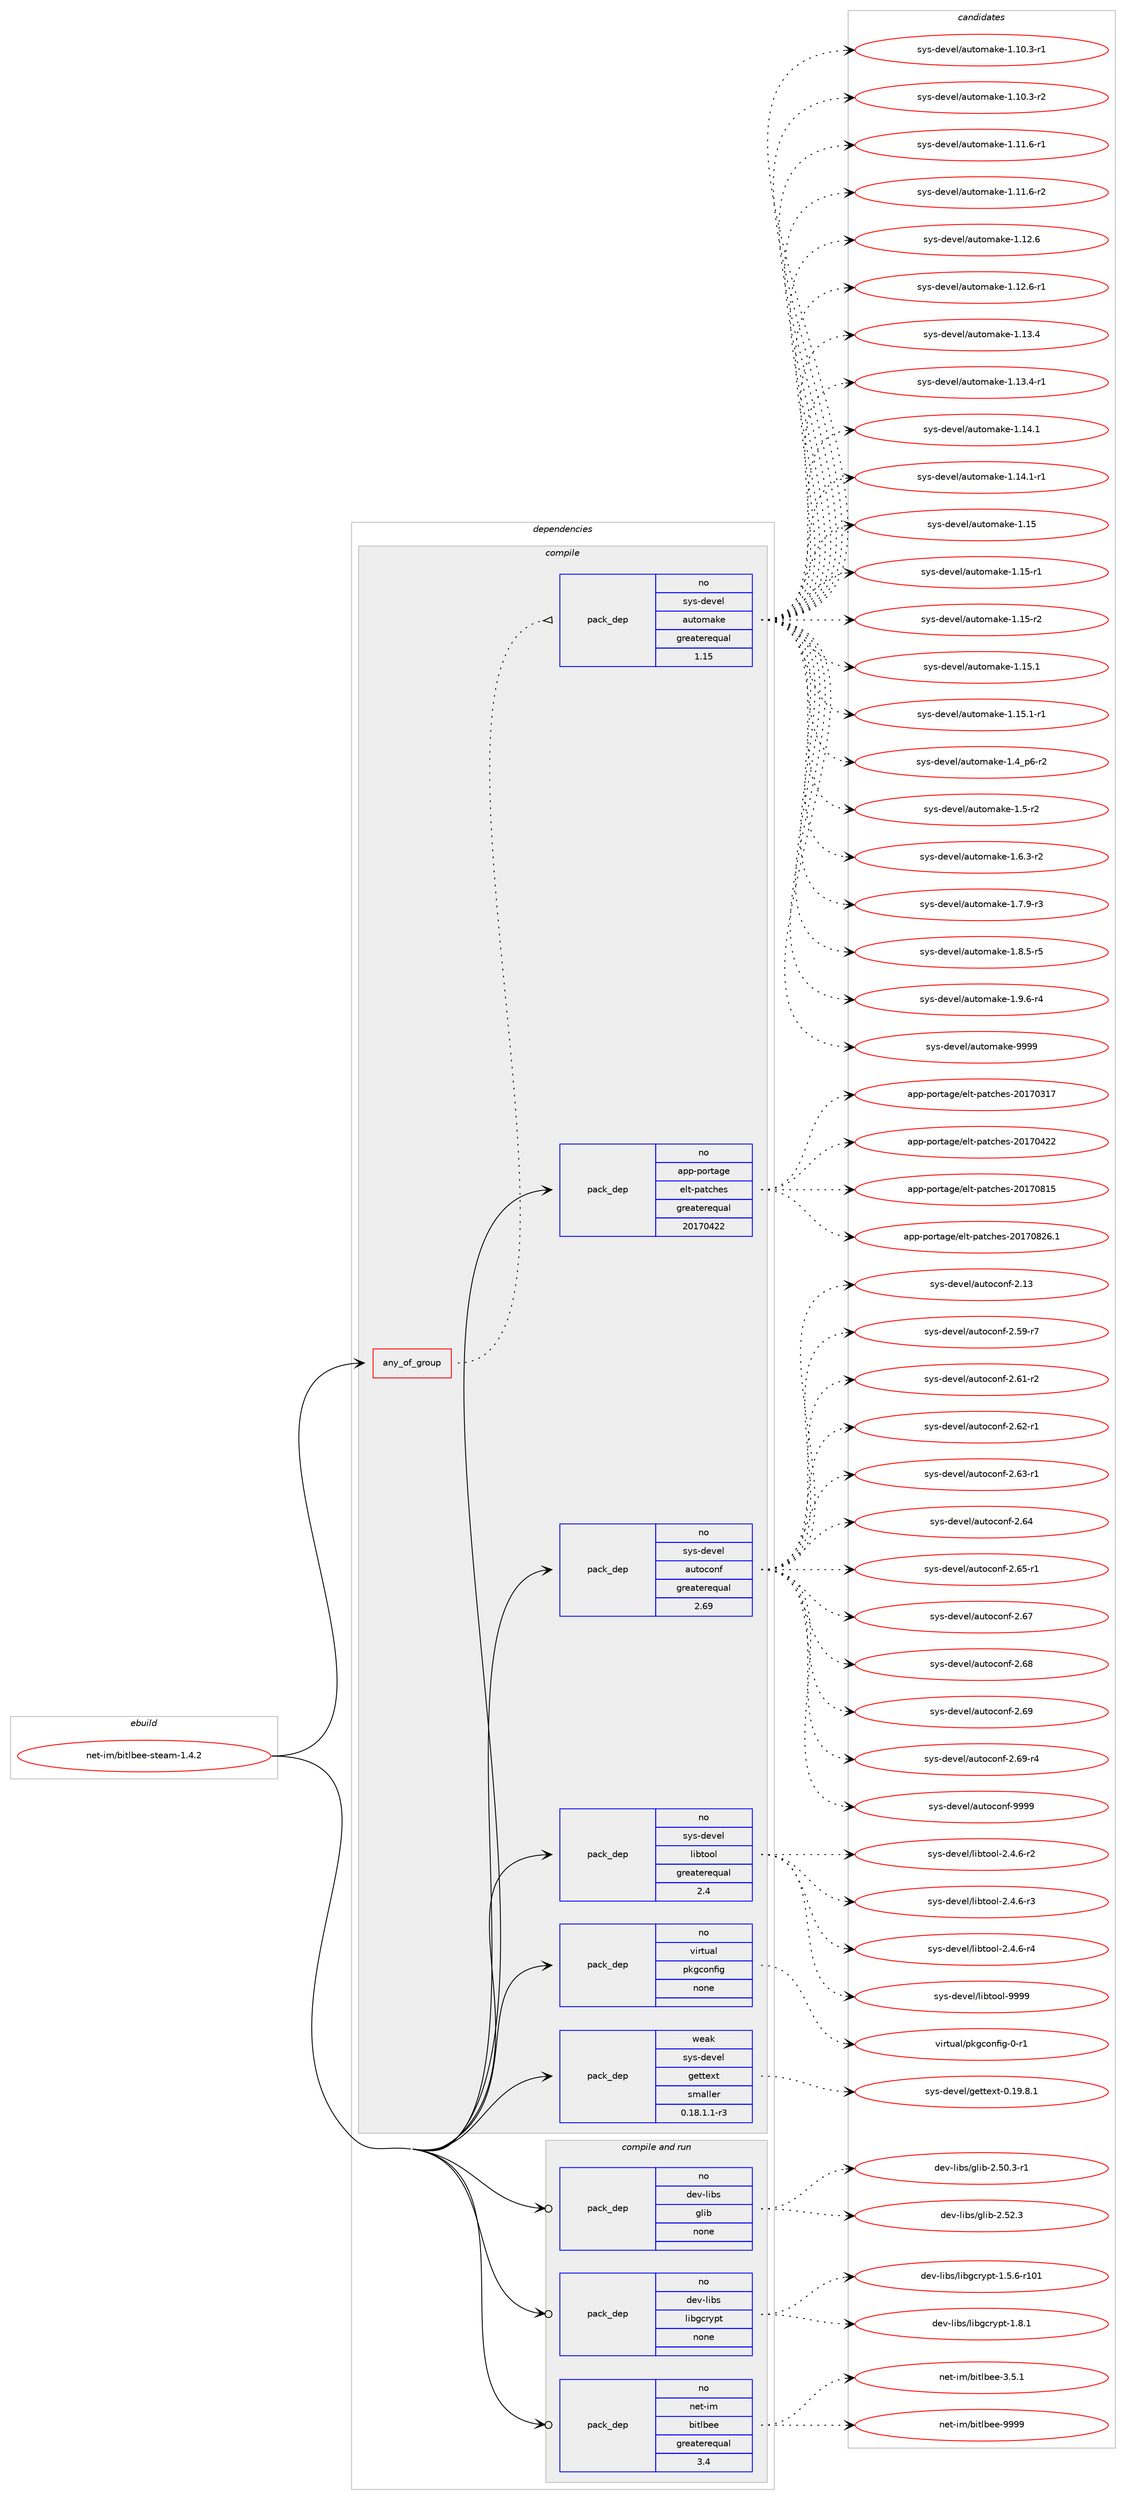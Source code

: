 digraph prolog {

# *************
# Graph options
# *************

newrank=true;
concentrate=true;
compound=true;
graph [rankdir=LR,fontname=Helvetica,fontsize=10,ranksep=1.5];#, ranksep=2.5, nodesep=0.2];
edge  [arrowhead=vee];
node  [fontname=Helvetica,fontsize=10];

# **********
# The ebuild
# **********

subgraph cluster_leftcol {
color=gray;
rank=same;
label=<<i>ebuild</i>>;
id [label="net-im/bitlbee-steam-1.4.2", color=red, width=4, href="../net-im/bitlbee-steam-1.4.2.svg"];
}

# ****************
# The dependencies
# ****************

subgraph cluster_midcol {
color=gray;
label=<<i>dependencies</i>>;
subgraph cluster_compile {
fillcolor="#eeeeee";
style=filled;
label=<<i>compile</i>>;
subgraph any6637 {
dependency411585 [label=<<TABLE BORDER="0" CELLBORDER="1" CELLSPACING="0" CELLPADDING="4"><TR><TD CELLPADDING="10">any_of_group</TD></TR></TABLE>>, shape=none, color=red];subgraph pack302888 {
dependency411586 [label=<<TABLE BORDER="0" CELLBORDER="1" CELLSPACING="0" CELLPADDING="4" WIDTH="220"><TR><TD ROWSPAN="6" CELLPADDING="30">pack_dep</TD></TR><TR><TD WIDTH="110">no</TD></TR><TR><TD>sys-devel</TD></TR><TR><TD>automake</TD></TR><TR><TD>greaterequal</TD></TR><TR><TD>1.15</TD></TR></TABLE>>, shape=none, color=blue];
}
dependency411585:e -> dependency411586:w [weight=20,style="dotted",arrowhead="oinv"];
}
id:e -> dependency411585:w [weight=20,style="solid",arrowhead="vee"];
subgraph pack302889 {
dependency411587 [label=<<TABLE BORDER="0" CELLBORDER="1" CELLSPACING="0" CELLPADDING="4" WIDTH="220"><TR><TD ROWSPAN="6" CELLPADDING="30">pack_dep</TD></TR><TR><TD WIDTH="110">no</TD></TR><TR><TD>app-portage</TD></TR><TR><TD>elt-patches</TD></TR><TR><TD>greaterequal</TD></TR><TR><TD>20170422</TD></TR></TABLE>>, shape=none, color=blue];
}
id:e -> dependency411587:w [weight=20,style="solid",arrowhead="vee"];
subgraph pack302890 {
dependency411588 [label=<<TABLE BORDER="0" CELLBORDER="1" CELLSPACING="0" CELLPADDING="4" WIDTH="220"><TR><TD ROWSPAN="6" CELLPADDING="30">pack_dep</TD></TR><TR><TD WIDTH="110">no</TD></TR><TR><TD>sys-devel</TD></TR><TR><TD>autoconf</TD></TR><TR><TD>greaterequal</TD></TR><TR><TD>2.69</TD></TR></TABLE>>, shape=none, color=blue];
}
id:e -> dependency411588:w [weight=20,style="solid",arrowhead="vee"];
subgraph pack302891 {
dependency411589 [label=<<TABLE BORDER="0" CELLBORDER="1" CELLSPACING="0" CELLPADDING="4" WIDTH="220"><TR><TD ROWSPAN="6" CELLPADDING="30">pack_dep</TD></TR><TR><TD WIDTH="110">no</TD></TR><TR><TD>sys-devel</TD></TR><TR><TD>libtool</TD></TR><TR><TD>greaterequal</TD></TR><TR><TD>2.4</TD></TR></TABLE>>, shape=none, color=blue];
}
id:e -> dependency411589:w [weight=20,style="solid",arrowhead="vee"];
subgraph pack302892 {
dependency411590 [label=<<TABLE BORDER="0" CELLBORDER="1" CELLSPACING="0" CELLPADDING="4" WIDTH="220"><TR><TD ROWSPAN="6" CELLPADDING="30">pack_dep</TD></TR><TR><TD WIDTH="110">no</TD></TR><TR><TD>virtual</TD></TR><TR><TD>pkgconfig</TD></TR><TR><TD>none</TD></TR><TR><TD></TD></TR></TABLE>>, shape=none, color=blue];
}
id:e -> dependency411590:w [weight=20,style="solid",arrowhead="vee"];
subgraph pack302893 {
dependency411591 [label=<<TABLE BORDER="0" CELLBORDER="1" CELLSPACING="0" CELLPADDING="4" WIDTH="220"><TR><TD ROWSPAN="6" CELLPADDING="30">pack_dep</TD></TR><TR><TD WIDTH="110">weak</TD></TR><TR><TD>sys-devel</TD></TR><TR><TD>gettext</TD></TR><TR><TD>smaller</TD></TR><TR><TD>0.18.1.1-r3</TD></TR></TABLE>>, shape=none, color=blue];
}
id:e -> dependency411591:w [weight=20,style="solid",arrowhead="vee"];
}
subgraph cluster_compileandrun {
fillcolor="#eeeeee";
style=filled;
label=<<i>compile and run</i>>;
subgraph pack302894 {
dependency411592 [label=<<TABLE BORDER="0" CELLBORDER="1" CELLSPACING="0" CELLPADDING="4" WIDTH="220"><TR><TD ROWSPAN="6" CELLPADDING="30">pack_dep</TD></TR><TR><TD WIDTH="110">no</TD></TR><TR><TD>dev-libs</TD></TR><TR><TD>glib</TD></TR><TR><TD>none</TD></TR><TR><TD></TD></TR></TABLE>>, shape=none, color=blue];
}
id:e -> dependency411592:w [weight=20,style="solid",arrowhead="odotvee"];
subgraph pack302895 {
dependency411593 [label=<<TABLE BORDER="0" CELLBORDER="1" CELLSPACING="0" CELLPADDING="4" WIDTH="220"><TR><TD ROWSPAN="6" CELLPADDING="30">pack_dep</TD></TR><TR><TD WIDTH="110">no</TD></TR><TR><TD>dev-libs</TD></TR><TR><TD>libgcrypt</TD></TR><TR><TD>none</TD></TR><TR><TD></TD></TR></TABLE>>, shape=none, color=blue];
}
id:e -> dependency411593:w [weight=20,style="solid",arrowhead="odotvee"];
subgraph pack302896 {
dependency411594 [label=<<TABLE BORDER="0" CELLBORDER="1" CELLSPACING="0" CELLPADDING="4" WIDTH="220"><TR><TD ROWSPAN="6" CELLPADDING="30">pack_dep</TD></TR><TR><TD WIDTH="110">no</TD></TR><TR><TD>net-im</TD></TR><TR><TD>bitlbee</TD></TR><TR><TD>greaterequal</TD></TR><TR><TD>3.4</TD></TR></TABLE>>, shape=none, color=blue];
}
id:e -> dependency411594:w [weight=20,style="solid",arrowhead="odotvee"];
}
subgraph cluster_run {
fillcolor="#eeeeee";
style=filled;
label=<<i>run</i>>;
}
}

# **************
# The candidates
# **************

subgraph cluster_choices {
rank=same;
color=gray;
label=<<i>candidates</i>>;

subgraph choice302888 {
color=black;
nodesep=1;
choice11512111545100101118101108479711711611110997107101454946494846514511449 [label="sys-devel/automake-1.10.3-r1", color=red, width=4,href="../sys-devel/automake-1.10.3-r1.svg"];
choice11512111545100101118101108479711711611110997107101454946494846514511450 [label="sys-devel/automake-1.10.3-r2", color=red, width=4,href="../sys-devel/automake-1.10.3-r2.svg"];
choice11512111545100101118101108479711711611110997107101454946494946544511449 [label="sys-devel/automake-1.11.6-r1", color=red, width=4,href="../sys-devel/automake-1.11.6-r1.svg"];
choice11512111545100101118101108479711711611110997107101454946494946544511450 [label="sys-devel/automake-1.11.6-r2", color=red, width=4,href="../sys-devel/automake-1.11.6-r2.svg"];
choice1151211154510010111810110847971171161111099710710145494649504654 [label="sys-devel/automake-1.12.6", color=red, width=4,href="../sys-devel/automake-1.12.6.svg"];
choice11512111545100101118101108479711711611110997107101454946495046544511449 [label="sys-devel/automake-1.12.6-r1", color=red, width=4,href="../sys-devel/automake-1.12.6-r1.svg"];
choice1151211154510010111810110847971171161111099710710145494649514652 [label="sys-devel/automake-1.13.4", color=red, width=4,href="../sys-devel/automake-1.13.4.svg"];
choice11512111545100101118101108479711711611110997107101454946495146524511449 [label="sys-devel/automake-1.13.4-r1", color=red, width=4,href="../sys-devel/automake-1.13.4-r1.svg"];
choice1151211154510010111810110847971171161111099710710145494649524649 [label="sys-devel/automake-1.14.1", color=red, width=4,href="../sys-devel/automake-1.14.1.svg"];
choice11512111545100101118101108479711711611110997107101454946495246494511449 [label="sys-devel/automake-1.14.1-r1", color=red, width=4,href="../sys-devel/automake-1.14.1-r1.svg"];
choice115121115451001011181011084797117116111109971071014549464953 [label="sys-devel/automake-1.15", color=red, width=4,href="../sys-devel/automake-1.15.svg"];
choice1151211154510010111810110847971171161111099710710145494649534511449 [label="sys-devel/automake-1.15-r1", color=red, width=4,href="../sys-devel/automake-1.15-r1.svg"];
choice1151211154510010111810110847971171161111099710710145494649534511450 [label="sys-devel/automake-1.15-r2", color=red, width=4,href="../sys-devel/automake-1.15-r2.svg"];
choice1151211154510010111810110847971171161111099710710145494649534649 [label="sys-devel/automake-1.15.1", color=red, width=4,href="../sys-devel/automake-1.15.1.svg"];
choice11512111545100101118101108479711711611110997107101454946495346494511449 [label="sys-devel/automake-1.15.1-r1", color=red, width=4,href="../sys-devel/automake-1.15.1-r1.svg"];
choice115121115451001011181011084797117116111109971071014549465295112544511450 [label="sys-devel/automake-1.4_p6-r2", color=red, width=4,href="../sys-devel/automake-1.4_p6-r2.svg"];
choice11512111545100101118101108479711711611110997107101454946534511450 [label="sys-devel/automake-1.5-r2", color=red, width=4,href="../sys-devel/automake-1.5-r2.svg"];
choice115121115451001011181011084797117116111109971071014549465446514511450 [label="sys-devel/automake-1.6.3-r2", color=red, width=4,href="../sys-devel/automake-1.6.3-r2.svg"];
choice115121115451001011181011084797117116111109971071014549465546574511451 [label="sys-devel/automake-1.7.9-r3", color=red, width=4,href="../sys-devel/automake-1.7.9-r3.svg"];
choice115121115451001011181011084797117116111109971071014549465646534511453 [label="sys-devel/automake-1.8.5-r5", color=red, width=4,href="../sys-devel/automake-1.8.5-r5.svg"];
choice115121115451001011181011084797117116111109971071014549465746544511452 [label="sys-devel/automake-1.9.6-r4", color=red, width=4,href="../sys-devel/automake-1.9.6-r4.svg"];
choice115121115451001011181011084797117116111109971071014557575757 [label="sys-devel/automake-9999", color=red, width=4,href="../sys-devel/automake-9999.svg"];
dependency411586:e -> choice11512111545100101118101108479711711611110997107101454946494846514511449:w [style=dotted,weight="100"];
dependency411586:e -> choice11512111545100101118101108479711711611110997107101454946494846514511450:w [style=dotted,weight="100"];
dependency411586:e -> choice11512111545100101118101108479711711611110997107101454946494946544511449:w [style=dotted,weight="100"];
dependency411586:e -> choice11512111545100101118101108479711711611110997107101454946494946544511450:w [style=dotted,weight="100"];
dependency411586:e -> choice1151211154510010111810110847971171161111099710710145494649504654:w [style=dotted,weight="100"];
dependency411586:e -> choice11512111545100101118101108479711711611110997107101454946495046544511449:w [style=dotted,weight="100"];
dependency411586:e -> choice1151211154510010111810110847971171161111099710710145494649514652:w [style=dotted,weight="100"];
dependency411586:e -> choice11512111545100101118101108479711711611110997107101454946495146524511449:w [style=dotted,weight="100"];
dependency411586:e -> choice1151211154510010111810110847971171161111099710710145494649524649:w [style=dotted,weight="100"];
dependency411586:e -> choice11512111545100101118101108479711711611110997107101454946495246494511449:w [style=dotted,weight="100"];
dependency411586:e -> choice115121115451001011181011084797117116111109971071014549464953:w [style=dotted,weight="100"];
dependency411586:e -> choice1151211154510010111810110847971171161111099710710145494649534511449:w [style=dotted,weight="100"];
dependency411586:e -> choice1151211154510010111810110847971171161111099710710145494649534511450:w [style=dotted,weight="100"];
dependency411586:e -> choice1151211154510010111810110847971171161111099710710145494649534649:w [style=dotted,weight="100"];
dependency411586:e -> choice11512111545100101118101108479711711611110997107101454946495346494511449:w [style=dotted,weight="100"];
dependency411586:e -> choice115121115451001011181011084797117116111109971071014549465295112544511450:w [style=dotted,weight="100"];
dependency411586:e -> choice11512111545100101118101108479711711611110997107101454946534511450:w [style=dotted,weight="100"];
dependency411586:e -> choice115121115451001011181011084797117116111109971071014549465446514511450:w [style=dotted,weight="100"];
dependency411586:e -> choice115121115451001011181011084797117116111109971071014549465546574511451:w [style=dotted,weight="100"];
dependency411586:e -> choice115121115451001011181011084797117116111109971071014549465646534511453:w [style=dotted,weight="100"];
dependency411586:e -> choice115121115451001011181011084797117116111109971071014549465746544511452:w [style=dotted,weight="100"];
dependency411586:e -> choice115121115451001011181011084797117116111109971071014557575757:w [style=dotted,weight="100"];
}
subgraph choice302889 {
color=black;
nodesep=1;
choice97112112451121111141169710310147101108116451129711699104101115455048495548514955 [label="app-portage/elt-patches-20170317", color=red, width=4,href="../app-portage/elt-patches-20170317.svg"];
choice97112112451121111141169710310147101108116451129711699104101115455048495548525050 [label="app-portage/elt-patches-20170422", color=red, width=4,href="../app-portage/elt-patches-20170422.svg"];
choice97112112451121111141169710310147101108116451129711699104101115455048495548564953 [label="app-portage/elt-patches-20170815", color=red, width=4,href="../app-portage/elt-patches-20170815.svg"];
choice971121124511211111411697103101471011081164511297116991041011154550484955485650544649 [label="app-portage/elt-patches-20170826.1", color=red, width=4,href="../app-portage/elt-patches-20170826.1.svg"];
dependency411587:e -> choice97112112451121111141169710310147101108116451129711699104101115455048495548514955:w [style=dotted,weight="100"];
dependency411587:e -> choice97112112451121111141169710310147101108116451129711699104101115455048495548525050:w [style=dotted,weight="100"];
dependency411587:e -> choice97112112451121111141169710310147101108116451129711699104101115455048495548564953:w [style=dotted,weight="100"];
dependency411587:e -> choice971121124511211111411697103101471011081164511297116991041011154550484955485650544649:w [style=dotted,weight="100"];
}
subgraph choice302890 {
color=black;
nodesep=1;
choice115121115451001011181011084797117116111991111101024550464951 [label="sys-devel/autoconf-2.13", color=red, width=4,href="../sys-devel/autoconf-2.13.svg"];
choice1151211154510010111810110847971171161119911111010245504653574511455 [label="sys-devel/autoconf-2.59-r7", color=red, width=4,href="../sys-devel/autoconf-2.59-r7.svg"];
choice1151211154510010111810110847971171161119911111010245504654494511450 [label="sys-devel/autoconf-2.61-r2", color=red, width=4,href="../sys-devel/autoconf-2.61-r2.svg"];
choice1151211154510010111810110847971171161119911111010245504654504511449 [label="sys-devel/autoconf-2.62-r1", color=red, width=4,href="../sys-devel/autoconf-2.62-r1.svg"];
choice1151211154510010111810110847971171161119911111010245504654514511449 [label="sys-devel/autoconf-2.63-r1", color=red, width=4,href="../sys-devel/autoconf-2.63-r1.svg"];
choice115121115451001011181011084797117116111991111101024550465452 [label="sys-devel/autoconf-2.64", color=red, width=4,href="../sys-devel/autoconf-2.64.svg"];
choice1151211154510010111810110847971171161119911111010245504654534511449 [label="sys-devel/autoconf-2.65-r1", color=red, width=4,href="../sys-devel/autoconf-2.65-r1.svg"];
choice115121115451001011181011084797117116111991111101024550465455 [label="sys-devel/autoconf-2.67", color=red, width=4,href="../sys-devel/autoconf-2.67.svg"];
choice115121115451001011181011084797117116111991111101024550465456 [label="sys-devel/autoconf-2.68", color=red, width=4,href="../sys-devel/autoconf-2.68.svg"];
choice115121115451001011181011084797117116111991111101024550465457 [label="sys-devel/autoconf-2.69", color=red, width=4,href="../sys-devel/autoconf-2.69.svg"];
choice1151211154510010111810110847971171161119911111010245504654574511452 [label="sys-devel/autoconf-2.69-r4", color=red, width=4,href="../sys-devel/autoconf-2.69-r4.svg"];
choice115121115451001011181011084797117116111991111101024557575757 [label="sys-devel/autoconf-9999", color=red, width=4,href="../sys-devel/autoconf-9999.svg"];
dependency411588:e -> choice115121115451001011181011084797117116111991111101024550464951:w [style=dotted,weight="100"];
dependency411588:e -> choice1151211154510010111810110847971171161119911111010245504653574511455:w [style=dotted,weight="100"];
dependency411588:e -> choice1151211154510010111810110847971171161119911111010245504654494511450:w [style=dotted,weight="100"];
dependency411588:e -> choice1151211154510010111810110847971171161119911111010245504654504511449:w [style=dotted,weight="100"];
dependency411588:e -> choice1151211154510010111810110847971171161119911111010245504654514511449:w [style=dotted,weight="100"];
dependency411588:e -> choice115121115451001011181011084797117116111991111101024550465452:w [style=dotted,weight="100"];
dependency411588:e -> choice1151211154510010111810110847971171161119911111010245504654534511449:w [style=dotted,weight="100"];
dependency411588:e -> choice115121115451001011181011084797117116111991111101024550465455:w [style=dotted,weight="100"];
dependency411588:e -> choice115121115451001011181011084797117116111991111101024550465456:w [style=dotted,weight="100"];
dependency411588:e -> choice115121115451001011181011084797117116111991111101024550465457:w [style=dotted,weight="100"];
dependency411588:e -> choice1151211154510010111810110847971171161119911111010245504654574511452:w [style=dotted,weight="100"];
dependency411588:e -> choice115121115451001011181011084797117116111991111101024557575757:w [style=dotted,weight="100"];
}
subgraph choice302891 {
color=black;
nodesep=1;
choice1151211154510010111810110847108105981161111111084550465246544511450 [label="sys-devel/libtool-2.4.6-r2", color=red, width=4,href="../sys-devel/libtool-2.4.6-r2.svg"];
choice1151211154510010111810110847108105981161111111084550465246544511451 [label="sys-devel/libtool-2.4.6-r3", color=red, width=4,href="../sys-devel/libtool-2.4.6-r3.svg"];
choice1151211154510010111810110847108105981161111111084550465246544511452 [label="sys-devel/libtool-2.4.6-r4", color=red, width=4,href="../sys-devel/libtool-2.4.6-r4.svg"];
choice1151211154510010111810110847108105981161111111084557575757 [label="sys-devel/libtool-9999", color=red, width=4,href="../sys-devel/libtool-9999.svg"];
dependency411589:e -> choice1151211154510010111810110847108105981161111111084550465246544511450:w [style=dotted,weight="100"];
dependency411589:e -> choice1151211154510010111810110847108105981161111111084550465246544511451:w [style=dotted,weight="100"];
dependency411589:e -> choice1151211154510010111810110847108105981161111111084550465246544511452:w [style=dotted,weight="100"];
dependency411589:e -> choice1151211154510010111810110847108105981161111111084557575757:w [style=dotted,weight="100"];
}
subgraph choice302892 {
color=black;
nodesep=1;
choice11810511411611797108471121071039911111010210510345484511449 [label="virtual/pkgconfig-0-r1", color=red, width=4,href="../virtual/pkgconfig-0-r1.svg"];
dependency411590:e -> choice11810511411611797108471121071039911111010210510345484511449:w [style=dotted,weight="100"];
}
subgraph choice302893 {
color=black;
nodesep=1;
choice1151211154510010111810110847103101116116101120116454846495746564649 [label="sys-devel/gettext-0.19.8.1", color=red, width=4,href="../sys-devel/gettext-0.19.8.1.svg"];
dependency411591:e -> choice1151211154510010111810110847103101116116101120116454846495746564649:w [style=dotted,weight="100"];
}
subgraph choice302894 {
color=black;
nodesep=1;
choice10010111845108105981154710310810598455046534846514511449 [label="dev-libs/glib-2.50.3-r1", color=red, width=4,href="../dev-libs/glib-2.50.3-r1.svg"];
choice1001011184510810598115471031081059845504653504651 [label="dev-libs/glib-2.52.3", color=red, width=4,href="../dev-libs/glib-2.52.3.svg"];
dependency411592:e -> choice10010111845108105981154710310810598455046534846514511449:w [style=dotted,weight="100"];
dependency411592:e -> choice1001011184510810598115471031081059845504653504651:w [style=dotted,weight="100"];
}
subgraph choice302895 {
color=black;
nodesep=1;
choice100101118451081059811547108105981039911412111211645494653465445114494849 [label="dev-libs/libgcrypt-1.5.6-r101", color=red, width=4,href="../dev-libs/libgcrypt-1.5.6-r101.svg"];
choice1001011184510810598115471081059810399114121112116454946564649 [label="dev-libs/libgcrypt-1.8.1", color=red, width=4,href="../dev-libs/libgcrypt-1.8.1.svg"];
dependency411593:e -> choice100101118451081059811547108105981039911412111211645494653465445114494849:w [style=dotted,weight="100"];
dependency411593:e -> choice1001011184510810598115471081059810399114121112116454946564649:w [style=dotted,weight="100"];
}
subgraph choice302896 {
color=black;
nodesep=1;
choice11010111645105109479810511610898101101455146534649 [label="net-im/bitlbee-3.5.1", color=red, width=4,href="../net-im/bitlbee-3.5.1.svg"];
choice110101116451051094798105116108981011014557575757 [label="net-im/bitlbee-9999", color=red, width=4,href="../net-im/bitlbee-9999.svg"];
dependency411594:e -> choice11010111645105109479810511610898101101455146534649:w [style=dotted,weight="100"];
dependency411594:e -> choice110101116451051094798105116108981011014557575757:w [style=dotted,weight="100"];
}
}

}
